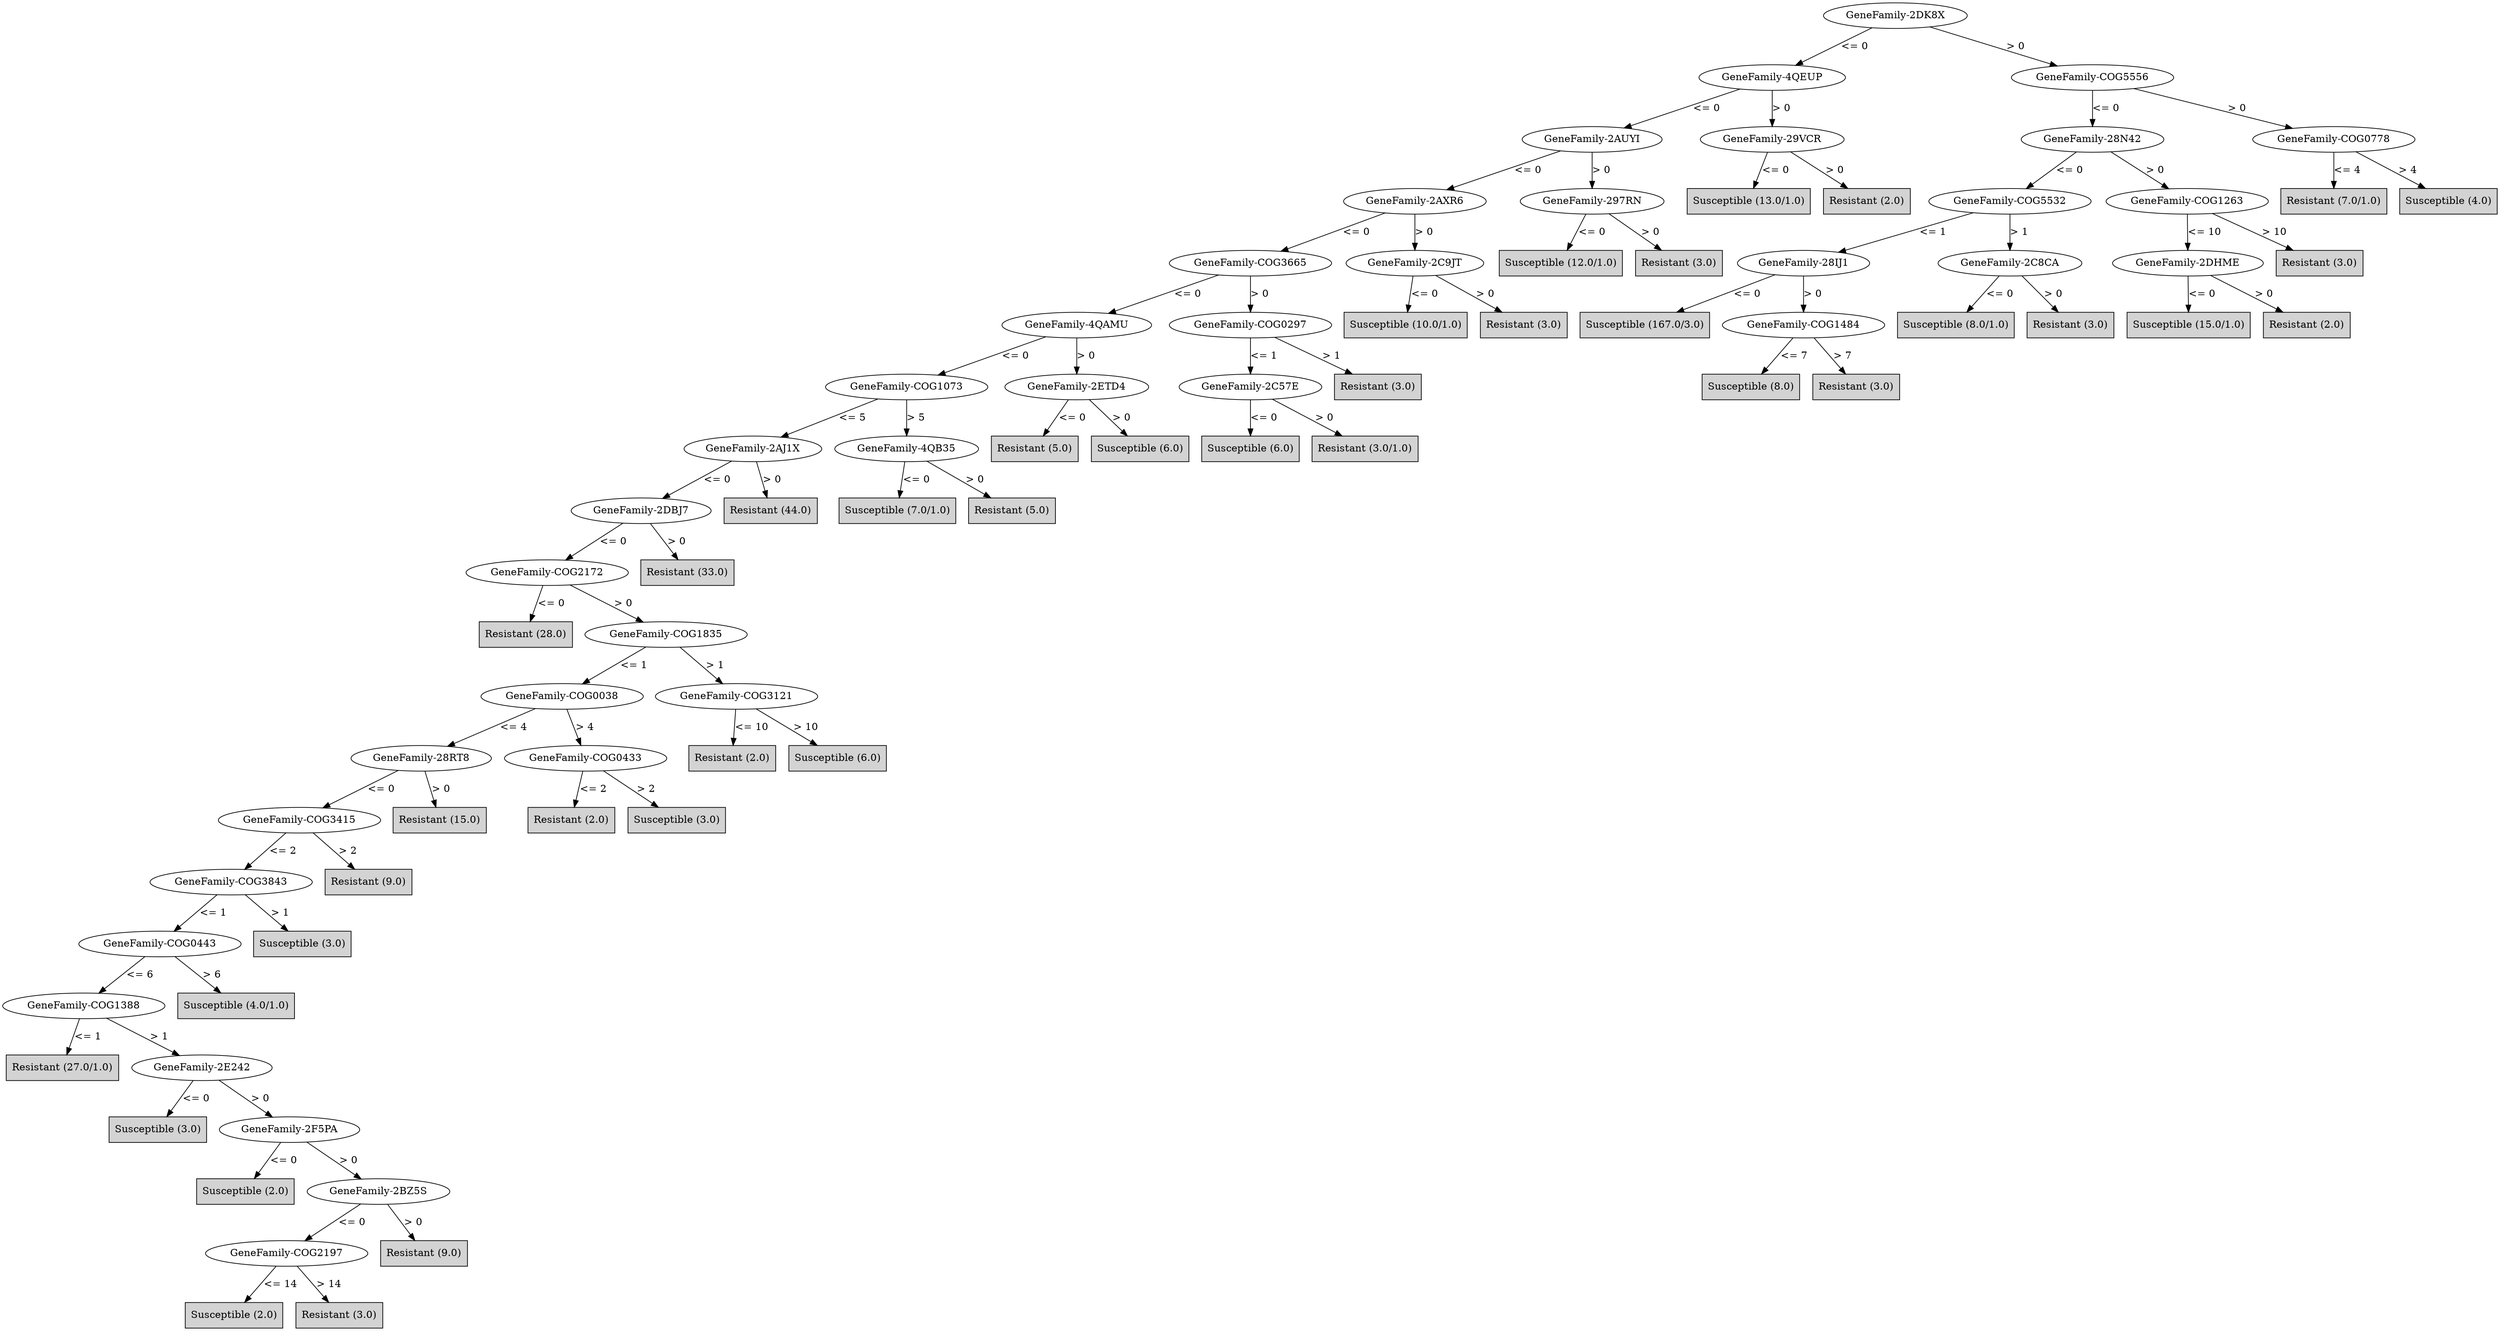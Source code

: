 digraph J48Tree {
N0 [label="GeneFamily-2DK8X" ]
N0->N1 [label="<= 0"]
N1 [label="GeneFamily-4QEUP" ]
N1->N2 [label="<= 0"]
N2 [label="GeneFamily-2AUYI" ]
N2->N3 [label="<= 0"]
N3 [label="GeneFamily-2AXR6" ]
N3->N4 [label="<= 0"]
N4 [label="GeneFamily-COG3665" ]
N4->N5 [label="<= 0"]
N5 [label="GeneFamily-4QAMU" ]
N5->N6 [label="<= 0"]
N6 [label="GeneFamily-COG1073" ]
N6->N7 [label="<= 5"]
N7 [label="GeneFamily-2AJ1X" ]
N7->N8 [label="<= 0"]
N8 [label="GeneFamily-2DBJ7" ]
N8->N9 [label="<= 0"]
N9 [label="GeneFamily-COG2172" ]
N9->N10 [label="<= 0"]
N10 [label="Resistant (28.0)" shape=box style=filled ]
N9->N11 [label="> 0"]
N11 [label="GeneFamily-COG1835" ]
N11->N12 [label="<= 1"]
N12 [label="GeneFamily-COG0038" ]
N12->N13 [label="<= 4"]
N13 [label="GeneFamily-28RT8" ]
N13->N14 [label="<= 0"]
N14 [label="GeneFamily-COG3415" ]
N14->N15 [label="<= 2"]
N15 [label="GeneFamily-COG3843" ]
N15->N16 [label="<= 1"]
N16 [label="GeneFamily-COG0443" ]
N16->N17 [label="<= 6"]
N17 [label="GeneFamily-COG1388" ]
N17->N18 [label="<= 1"]
N18 [label="Resistant (27.0/1.0)" shape=box style=filled ]
N17->N19 [label="> 1"]
N19 [label="GeneFamily-2E242" ]
N19->N20 [label="<= 0"]
N20 [label="Susceptible (3.0)" shape=box style=filled ]
N19->N21 [label="> 0"]
N21 [label="GeneFamily-2F5PA" ]
N21->N22 [label="<= 0"]
N22 [label="Susceptible (2.0)" shape=box style=filled ]
N21->N23 [label="> 0"]
N23 [label="GeneFamily-2BZ5S" ]
N23->N24 [label="<= 0"]
N24 [label="GeneFamily-COG2197" ]
N24->N25 [label="<= 14"]
N25 [label="Susceptible (2.0)" shape=box style=filled ]
N24->N26 [label="> 14"]
N26 [label="Resistant (3.0)" shape=box style=filled ]
N23->N27 [label="> 0"]
N27 [label="Resistant (9.0)" shape=box style=filled ]
N16->N28 [label="> 6"]
N28 [label="Susceptible (4.0/1.0)" shape=box style=filled ]
N15->N29 [label="> 1"]
N29 [label="Susceptible (3.0)" shape=box style=filled ]
N14->N30 [label="> 2"]
N30 [label="Resistant (9.0)" shape=box style=filled ]
N13->N31 [label="> 0"]
N31 [label="Resistant (15.0)" shape=box style=filled ]
N12->N32 [label="> 4"]
N32 [label="GeneFamily-COG0433" ]
N32->N33 [label="<= 2"]
N33 [label="Resistant (2.0)" shape=box style=filled ]
N32->N34 [label="> 2"]
N34 [label="Susceptible (3.0)" shape=box style=filled ]
N11->N35 [label="> 1"]
N35 [label="GeneFamily-COG3121" ]
N35->N36 [label="<= 10"]
N36 [label="Resistant (2.0)" shape=box style=filled ]
N35->N37 [label="> 10"]
N37 [label="Susceptible (6.0)" shape=box style=filled ]
N8->N38 [label="> 0"]
N38 [label="Resistant (33.0)" shape=box style=filled ]
N7->N39 [label="> 0"]
N39 [label="Resistant (44.0)" shape=box style=filled ]
N6->N40 [label="> 5"]
N40 [label="GeneFamily-4QB35" ]
N40->N41 [label="<= 0"]
N41 [label="Susceptible (7.0/1.0)" shape=box style=filled ]
N40->N42 [label="> 0"]
N42 [label="Resistant (5.0)" shape=box style=filled ]
N5->N43 [label="> 0"]
N43 [label="GeneFamily-2ETD4" ]
N43->N44 [label="<= 0"]
N44 [label="Resistant (5.0)" shape=box style=filled ]
N43->N45 [label="> 0"]
N45 [label="Susceptible (6.0)" shape=box style=filled ]
N4->N46 [label="> 0"]
N46 [label="GeneFamily-COG0297" ]
N46->N47 [label="<= 1"]
N47 [label="GeneFamily-2C57E" ]
N47->N48 [label="<= 0"]
N48 [label="Susceptible (6.0)" shape=box style=filled ]
N47->N49 [label="> 0"]
N49 [label="Resistant (3.0/1.0)" shape=box style=filled ]
N46->N50 [label="> 1"]
N50 [label="Resistant (3.0)" shape=box style=filled ]
N3->N51 [label="> 0"]
N51 [label="GeneFamily-2C9JT" ]
N51->N52 [label="<= 0"]
N52 [label="Susceptible (10.0/1.0)" shape=box style=filled ]
N51->N53 [label="> 0"]
N53 [label="Resistant (3.0)" shape=box style=filled ]
N2->N54 [label="> 0"]
N54 [label="GeneFamily-297RN" ]
N54->N55 [label="<= 0"]
N55 [label="Susceptible (12.0/1.0)" shape=box style=filled ]
N54->N56 [label="> 0"]
N56 [label="Resistant (3.0)" shape=box style=filled ]
N1->N57 [label="> 0"]
N57 [label="GeneFamily-29VCR" ]
N57->N58 [label="<= 0"]
N58 [label="Susceptible (13.0/1.0)" shape=box style=filled ]
N57->N59 [label="> 0"]
N59 [label="Resistant (2.0)" shape=box style=filled ]
N0->N60 [label="> 0"]
N60 [label="GeneFamily-COG5556" ]
N60->N61 [label="<= 0"]
N61 [label="GeneFamily-28N42" ]
N61->N62 [label="<= 0"]
N62 [label="GeneFamily-COG5532" ]
N62->N63 [label="<= 1"]
N63 [label="GeneFamily-28IJ1" ]
N63->N64 [label="<= 0"]
N64 [label="Susceptible (167.0/3.0)" shape=box style=filled ]
N63->N65 [label="> 0"]
N65 [label="GeneFamily-COG1484" ]
N65->N66 [label="<= 7"]
N66 [label="Susceptible (8.0)" shape=box style=filled ]
N65->N67 [label="> 7"]
N67 [label="Resistant (3.0)" shape=box style=filled ]
N62->N68 [label="> 1"]
N68 [label="GeneFamily-2C8CA" ]
N68->N69 [label="<= 0"]
N69 [label="Susceptible (8.0/1.0)" shape=box style=filled ]
N68->N70 [label="> 0"]
N70 [label="Resistant (3.0)" shape=box style=filled ]
N61->N71 [label="> 0"]
N71 [label="GeneFamily-COG1263" ]
N71->N72 [label="<= 10"]
N72 [label="GeneFamily-2DHME" ]
N72->N73 [label="<= 0"]
N73 [label="Susceptible (15.0/1.0)" shape=box style=filled ]
N72->N74 [label="> 0"]
N74 [label="Resistant (2.0)" shape=box style=filled ]
N71->N75 [label="> 10"]
N75 [label="Resistant (3.0)" shape=box style=filled ]
N60->N76 [label="> 0"]
N76 [label="GeneFamily-COG0778" ]
N76->N77 [label="<= 4"]
N77 [label="Resistant (7.0/1.0)" shape=box style=filled ]
N76->N78 [label="> 4"]
N78 [label="Susceptible (4.0)" shape=box style=filled ]
}

